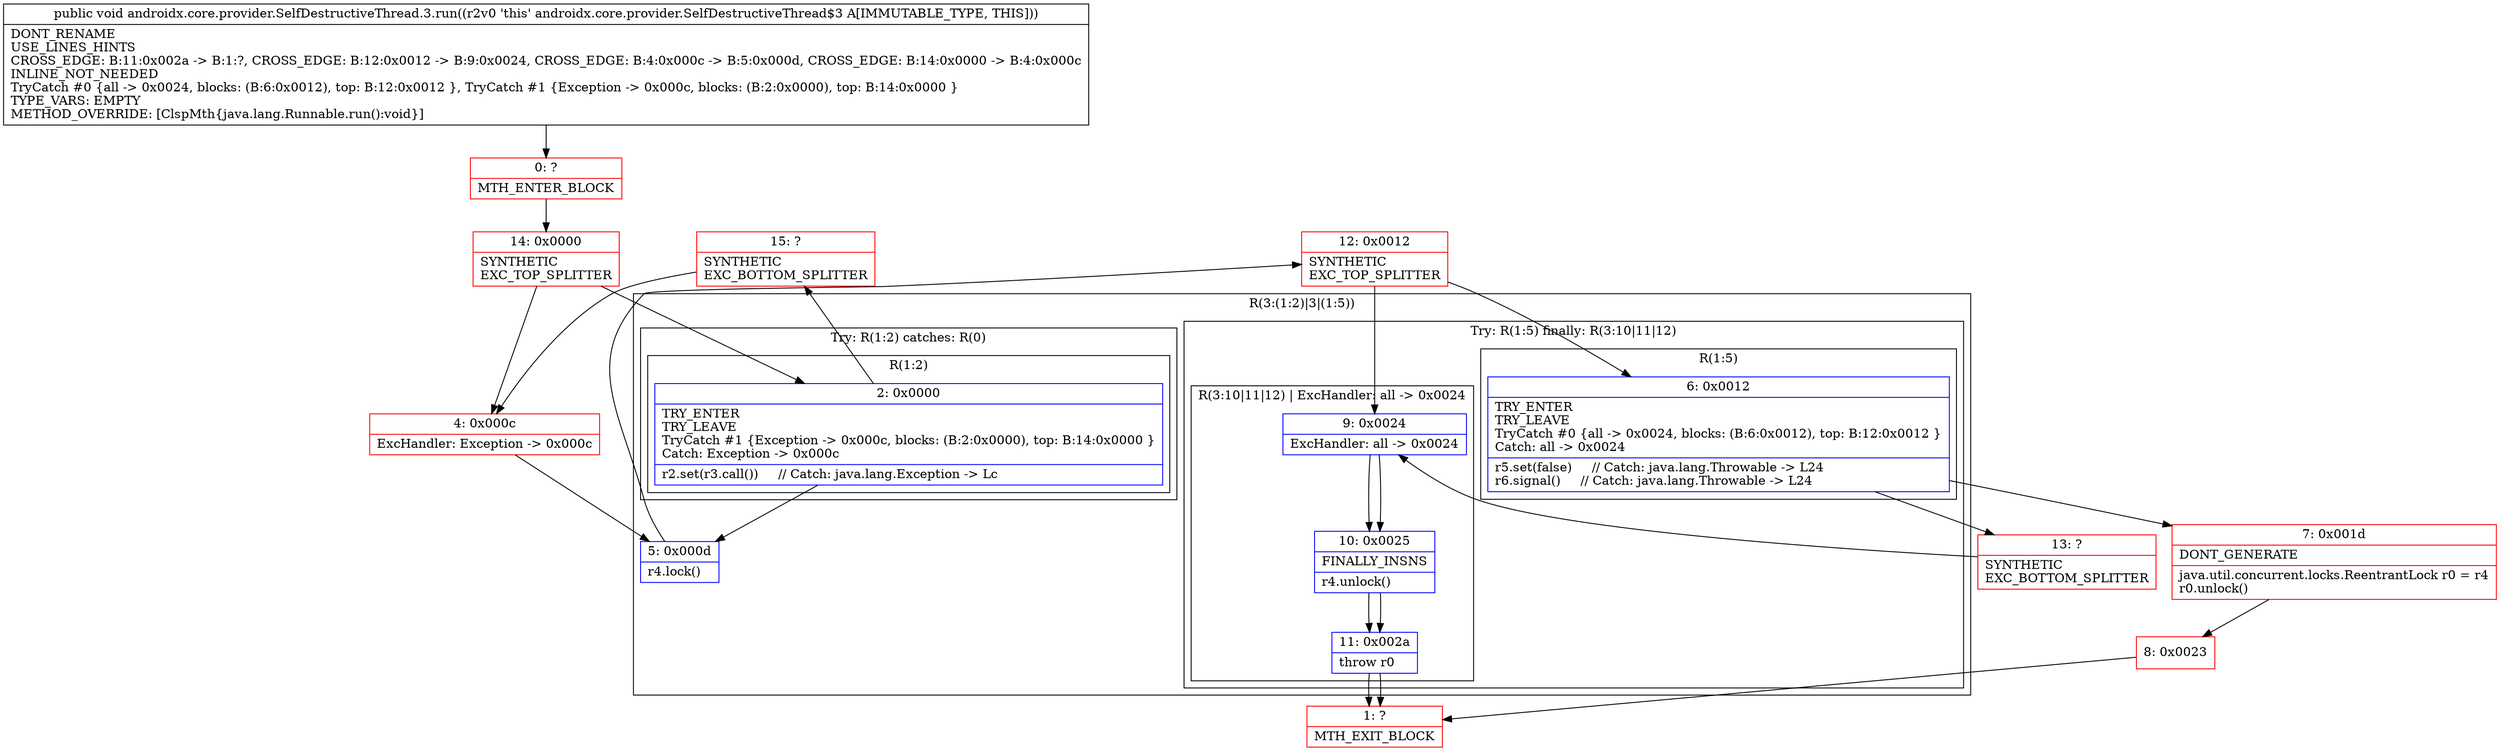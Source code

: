 digraph "CFG forandroidx.core.provider.SelfDestructiveThread.3.run()V" {
subgraph cluster_Region_1959178017 {
label = "R(3:(1:2)|3|(1:5))";
node [shape=record,color=blue];
subgraph cluster_TryCatchRegion_1018619382 {
label = "Try: R(1:2) catches: R(0)";
node [shape=record,color=blue];
subgraph cluster_Region_992135546 {
label = "R(1:2)";
node [shape=record,color=blue];
Node_2 [shape=record,label="{2\:\ 0x0000|TRY_ENTER\lTRY_LEAVE\lTryCatch #1 \{Exception \-\> 0x000c, blocks: (B:2:0x0000), top: B:14:0x0000 \}\lCatch: Exception \-\> 0x000c\l|r2.set(r3.call())     \/\/ Catch: java.lang.Exception \-\> Lc\l}"];
}
subgraph cluster_Region_1651024141 {
label = "R(0) | ExcHandler: Exception \-\> 0x000c\l";
node [shape=record,color=blue];
}
}
Node_5 [shape=record,label="{5\:\ 0x000d|r4.lock()\l}"];
subgraph cluster_TryCatchRegion_588686790 {
label = "Try: R(1:5) finally: R(3:10|11|12)";
node [shape=record,color=blue];
subgraph cluster_Region_671378695 {
label = "R(1:5)";
node [shape=record,color=blue];
Node_6 [shape=record,label="{6\:\ 0x0012|TRY_ENTER\lTRY_LEAVE\lTryCatch #0 \{all \-\> 0x0024, blocks: (B:6:0x0012), top: B:12:0x0012 \}\lCatch: all \-\> 0x0024\l|r5.set(false)     \/\/ Catch: java.lang.Throwable \-\> L24\lr6.signal()     \/\/ Catch: java.lang.Throwable \-\> L24\l}"];
}
subgraph cluster_Region_96471140 {
label = "R(3:10|11|12) | ExcHandler: all \-\> 0x0024\l";
node [shape=record,color=blue];
Node_9 [shape=record,label="{9\:\ 0x0024|ExcHandler: all \-\> 0x0024\l}"];
Node_10 [shape=record,label="{10\:\ 0x0025|FINALLY_INSNS\l|r4.unlock()\l}"];
Node_11 [shape=record,label="{11\:\ 0x002a|throw r0\l}"];
}
}
}
subgraph cluster_Region_1651024141 {
label = "R(0) | ExcHandler: Exception \-\> 0x000c\l";
node [shape=record,color=blue];
}
subgraph cluster_Region_96471140 {
label = "R(3:10|11|12) | ExcHandler: all \-\> 0x0024\l";
node [shape=record,color=blue];
Node_9 [shape=record,label="{9\:\ 0x0024|ExcHandler: all \-\> 0x0024\l}"];
Node_10 [shape=record,label="{10\:\ 0x0025|FINALLY_INSNS\l|r4.unlock()\l}"];
Node_11 [shape=record,label="{11\:\ 0x002a|throw r0\l}"];
}
Node_0 [shape=record,color=red,label="{0\:\ ?|MTH_ENTER_BLOCK\l}"];
Node_14 [shape=record,color=red,label="{14\:\ 0x0000|SYNTHETIC\lEXC_TOP_SPLITTER\l}"];
Node_12 [shape=record,color=red,label="{12\:\ 0x0012|SYNTHETIC\lEXC_TOP_SPLITTER\l}"];
Node_7 [shape=record,color=red,label="{7\:\ 0x001d|DONT_GENERATE\l|java.util.concurrent.locks.ReentrantLock r0 = r4\lr0.unlock()\l}"];
Node_8 [shape=record,color=red,label="{8\:\ 0x0023}"];
Node_1 [shape=record,color=red,label="{1\:\ ?|MTH_EXIT_BLOCK\l}"];
Node_13 [shape=record,color=red,label="{13\:\ ?|SYNTHETIC\lEXC_BOTTOM_SPLITTER\l}"];
Node_15 [shape=record,color=red,label="{15\:\ ?|SYNTHETIC\lEXC_BOTTOM_SPLITTER\l}"];
Node_4 [shape=record,color=red,label="{4\:\ 0x000c|ExcHandler: Exception \-\> 0x000c\l}"];
MethodNode[shape=record,label="{public void androidx.core.provider.SelfDestructiveThread.3.run((r2v0 'this' androidx.core.provider.SelfDestructiveThread$3 A[IMMUTABLE_TYPE, THIS]))  | DONT_RENAME\lUSE_LINES_HINTS\lCROSS_EDGE: B:11:0x002a \-\> B:1:?, CROSS_EDGE: B:12:0x0012 \-\> B:9:0x0024, CROSS_EDGE: B:4:0x000c \-\> B:5:0x000d, CROSS_EDGE: B:14:0x0000 \-\> B:4:0x000c\lINLINE_NOT_NEEDED\lTryCatch #0 \{all \-\> 0x0024, blocks: (B:6:0x0012), top: B:12:0x0012 \}, TryCatch #1 \{Exception \-\> 0x000c, blocks: (B:2:0x0000), top: B:14:0x0000 \}\lTYPE_VARS: EMPTY\lMETHOD_OVERRIDE: [ClspMth\{java.lang.Runnable.run():void\}]\l}"];
MethodNode -> Node_0;Node_2 -> Node_5;
Node_2 -> Node_15;
Node_5 -> Node_12;
Node_6 -> Node_7;
Node_6 -> Node_13;
Node_9 -> Node_10;
Node_10 -> Node_11;
Node_11 -> Node_1;
Node_9 -> Node_10;
Node_10 -> Node_11;
Node_11 -> Node_1;
Node_0 -> Node_14;
Node_14 -> Node_2;
Node_14 -> Node_4;
Node_12 -> Node_6;
Node_12 -> Node_9;
Node_7 -> Node_8;
Node_8 -> Node_1;
Node_13 -> Node_9;
Node_15 -> Node_4;
Node_4 -> Node_5;
}

